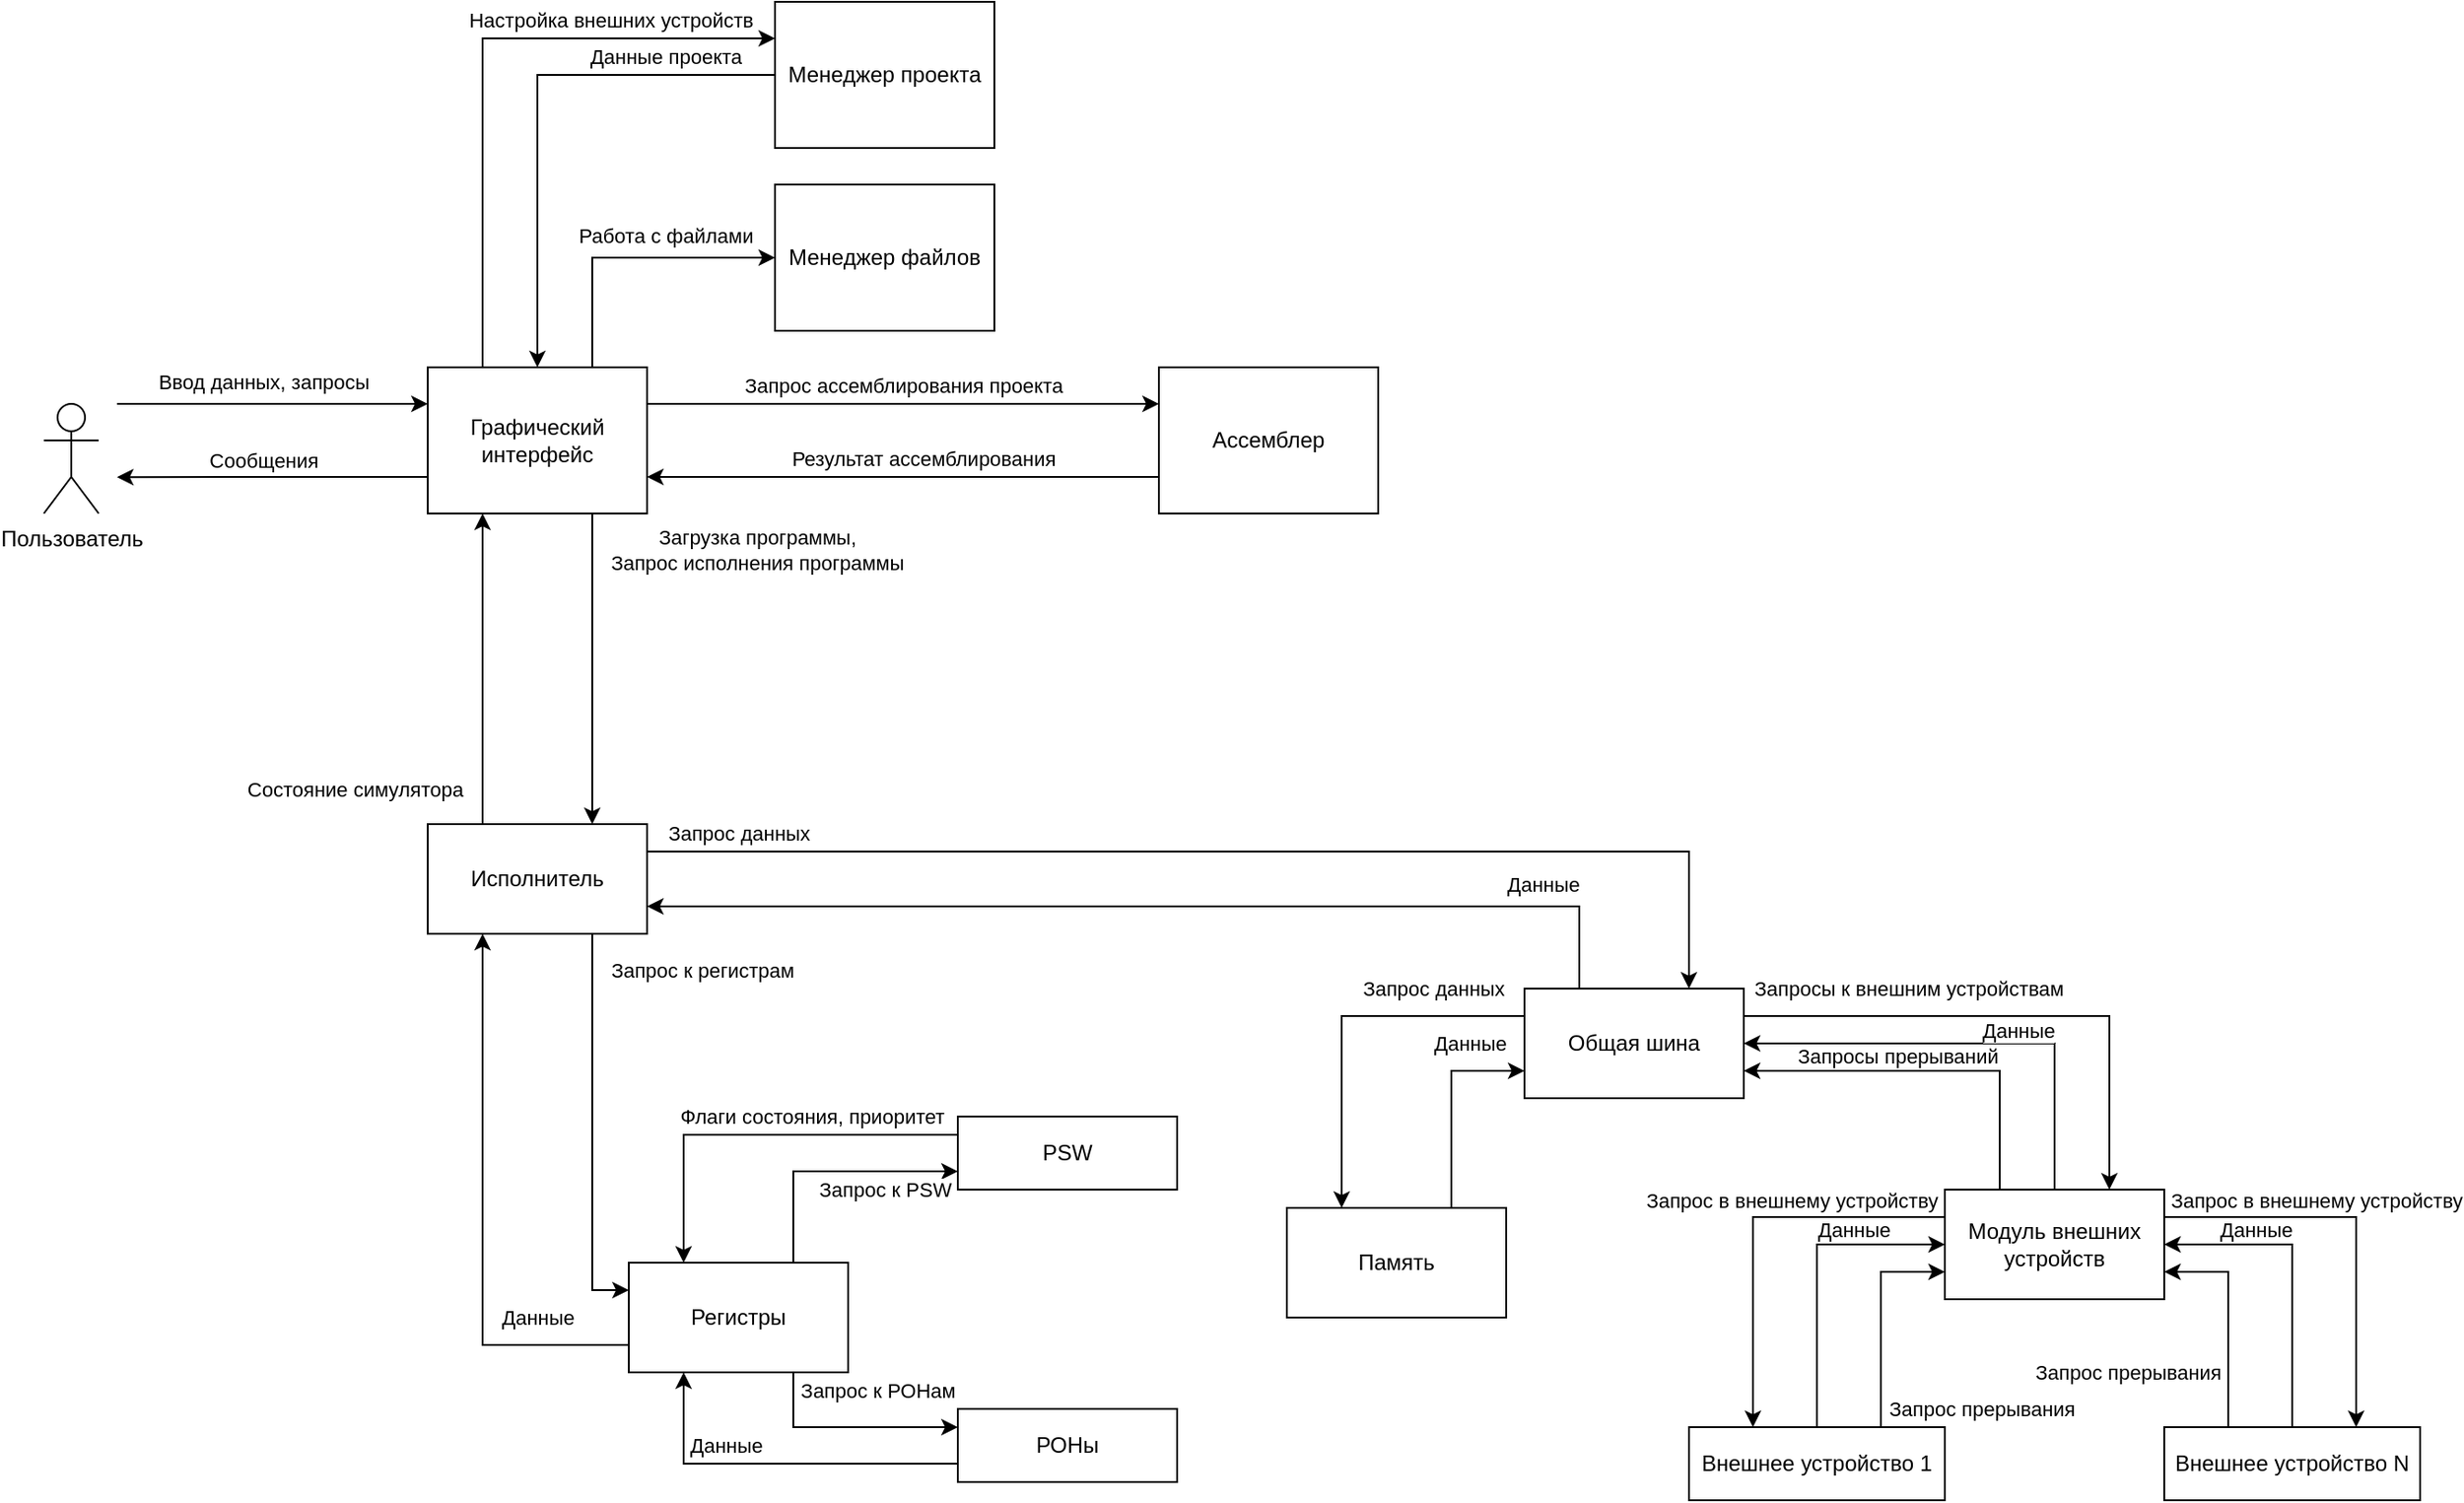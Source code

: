 <mxfile version="22.1.11" type="device">
  <diagram name="main" id="diJvZJ9ZoS2uBefCGKdB">
    <mxGraphModel dx="3187" dy="1733" grid="1" gridSize="10" guides="1" tooltips="1" connect="1" arrows="1" fold="1" page="1" pageScale="1" pageWidth="1654" pageHeight="1169" math="0" shadow="0">
      <root>
        <mxCell id="0" />
        <mxCell id="1" parent="0" />
        <mxCell id="_G7vTM6VIxuFmPQsXjSw-32" style="edgeStyle=orthogonalEdgeStyle;rounded=0;orthogonalLoop=1;jettySize=auto;html=1;exitX=1;exitY=0.25;exitDx=0;exitDy=0;entryX=0;entryY=0.25;entryDx=0;entryDy=0;" parent="1" source="_G7vTM6VIxuFmPQsXjSw-1" target="_G7vTM6VIxuFmPQsXjSw-2" edge="1">
          <mxGeometry relative="1" as="geometry" />
        </mxCell>
        <mxCell id="_G7vTM6VIxuFmPQsXjSw-33" value="Запрос ассемблирования проекта" style="edgeLabel;html=1;align=center;verticalAlign=middle;resizable=0;points=[];" parent="_G7vTM6VIxuFmPQsXjSw-32" vertex="1" connectable="0">
          <mxGeometry x="-0.645" y="-2" relative="1" as="geometry">
            <mxPoint x="90" y="-12" as="offset" />
          </mxGeometry>
        </mxCell>
        <mxCell id="_G7vTM6VIxuFmPQsXjSw-34" style="edgeStyle=orthogonalEdgeStyle;rounded=0;orthogonalLoop=1;jettySize=auto;html=1;exitX=0.75;exitY=1;exitDx=0;exitDy=0;entryX=0.75;entryY=0;entryDx=0;entryDy=0;" parent="1" source="_G7vTM6VIxuFmPQsXjSw-1" target="_G7vTM6VIxuFmPQsXjSw-3" edge="1">
          <mxGeometry relative="1" as="geometry" />
        </mxCell>
        <mxCell id="_G7vTM6VIxuFmPQsXjSw-35" value="Загрузка программы,&lt;br&gt;Запрос исполнения программы" style="edgeLabel;html=1;align=center;verticalAlign=middle;resizable=0;points=[];" parent="_G7vTM6VIxuFmPQsXjSw-34" vertex="1" connectable="0">
          <mxGeometry x="-0.2" y="2" relative="1" as="geometry">
            <mxPoint x="88" y="-48" as="offset" />
          </mxGeometry>
        </mxCell>
        <mxCell id="_G7vTM6VIxuFmPQsXjSw-46" style="edgeStyle=orthogonalEdgeStyle;rounded=0;orthogonalLoop=1;jettySize=auto;html=1;exitX=0;exitY=0.75;exitDx=0;exitDy=0;" parent="1" source="_G7vTM6VIxuFmPQsXjSw-1" edge="1">
          <mxGeometry relative="1" as="geometry">
            <mxPoint x="80" y="280.13" as="targetPoint" />
          </mxGeometry>
        </mxCell>
        <mxCell id="_G7vTM6VIxuFmPQsXjSw-47" value="Сообщения" style="edgeLabel;html=1;align=center;verticalAlign=middle;resizable=0;points=[];" parent="_G7vTM6VIxuFmPQsXjSw-46" vertex="1" connectable="0">
          <mxGeometry x="0.602" y="-1" relative="1" as="geometry">
            <mxPoint x="46" y="-9" as="offset" />
          </mxGeometry>
        </mxCell>
        <mxCell id="wsUYUHAe7eMuuSLfLsTf-23" style="edgeStyle=orthogonalEdgeStyle;rounded=0;orthogonalLoop=1;jettySize=auto;html=1;exitX=0.25;exitY=0;exitDx=0;exitDy=0;entryX=0;entryY=0.25;entryDx=0;entryDy=0;" edge="1" parent="1" source="_G7vTM6VIxuFmPQsXjSw-1" target="wsUYUHAe7eMuuSLfLsTf-21">
          <mxGeometry relative="1" as="geometry" />
        </mxCell>
        <mxCell id="wsUYUHAe7eMuuSLfLsTf-24" value="Настройка внешних устройств" style="edgeLabel;html=1;align=center;verticalAlign=middle;resizable=0;points=[];" vertex="1" connectable="0" parent="wsUYUHAe7eMuuSLfLsTf-23">
          <mxGeometry x="0.337" y="-3" relative="1" as="geometry">
            <mxPoint x="22" y="-13" as="offset" />
          </mxGeometry>
        </mxCell>
        <mxCell id="wsUYUHAe7eMuuSLfLsTf-27" style="edgeStyle=orthogonalEdgeStyle;rounded=0;orthogonalLoop=1;jettySize=auto;html=1;exitX=0.75;exitY=0;exitDx=0;exitDy=0;entryX=0;entryY=0.5;entryDx=0;entryDy=0;" edge="1" parent="1" source="_G7vTM6VIxuFmPQsXjSw-1" target="wsUYUHAe7eMuuSLfLsTf-22">
          <mxGeometry relative="1" as="geometry" />
        </mxCell>
        <mxCell id="wsUYUHAe7eMuuSLfLsTf-28" value="Работа с файлами" style="edgeLabel;html=1;align=center;verticalAlign=middle;resizable=0;points=[];" vertex="1" connectable="0" parent="wsUYUHAe7eMuuSLfLsTf-27">
          <mxGeometry x="0.397" relative="1" as="geometry">
            <mxPoint x="-12" y="-12" as="offset" />
          </mxGeometry>
        </mxCell>
        <mxCell id="_G7vTM6VIxuFmPQsXjSw-1" value="Графический интерфейс" style="rounded=0;whiteSpace=wrap;html=1;" parent="1" vertex="1">
          <mxGeometry x="250" y="220" width="120" height="80" as="geometry" />
        </mxCell>
        <mxCell id="wsUYUHAe7eMuuSLfLsTf-19" style="edgeStyle=orthogonalEdgeStyle;rounded=0;orthogonalLoop=1;jettySize=auto;html=1;exitX=0;exitY=0.75;exitDx=0;exitDy=0;entryX=1;entryY=0.75;entryDx=0;entryDy=0;" edge="1" parent="1" source="_G7vTM6VIxuFmPQsXjSw-2" target="_G7vTM6VIxuFmPQsXjSw-1">
          <mxGeometry relative="1" as="geometry" />
        </mxCell>
        <mxCell id="wsUYUHAe7eMuuSLfLsTf-20" value="Результат ассемблирования" style="edgeLabel;html=1;align=center;verticalAlign=middle;resizable=0;points=[];" vertex="1" connectable="0" parent="wsUYUHAe7eMuuSLfLsTf-19">
          <mxGeometry x="0.638" y="-2" relative="1" as="geometry">
            <mxPoint x="100" y="-8" as="offset" />
          </mxGeometry>
        </mxCell>
        <mxCell id="_G7vTM6VIxuFmPQsXjSw-2" value="Ассемблер" style="rounded=0;whiteSpace=wrap;html=1;" parent="1" vertex="1">
          <mxGeometry x="650" y="220" width="120" height="80" as="geometry" />
        </mxCell>
        <mxCell id="_G7vTM6VIxuFmPQsXjSw-8" style="edgeStyle=orthogonalEdgeStyle;rounded=0;orthogonalLoop=1;jettySize=auto;html=1;exitX=0.25;exitY=0;exitDx=0;exitDy=0;entryX=0.25;entryY=1;entryDx=0;entryDy=0;" parent="1" source="_G7vTM6VIxuFmPQsXjSw-3" target="_G7vTM6VIxuFmPQsXjSw-1" edge="1">
          <mxGeometry relative="1" as="geometry" />
        </mxCell>
        <mxCell id="_G7vTM6VIxuFmPQsXjSw-9" value="Состояние симулятора" style="edgeLabel;html=1;align=center;verticalAlign=middle;resizable=0;points=[];" parent="_G7vTM6VIxuFmPQsXjSw-8" vertex="1" connectable="0">
          <mxGeometry x="0.066" y="-1" relative="1" as="geometry">
            <mxPoint x="-71" y="71" as="offset" />
          </mxGeometry>
        </mxCell>
        <mxCell id="Mw8FdT8Y1kT5ITkczhOY-2" style="edgeStyle=orthogonalEdgeStyle;rounded=0;orthogonalLoop=1;jettySize=auto;html=1;exitX=1;exitY=0.25;exitDx=0;exitDy=0;entryX=0.75;entryY=0;entryDx=0;entryDy=0;" edge="1" parent="1" source="Mw8FdT8Y1kT5ITkczhOY-17" target="Mw8FdT8Y1kT5ITkczhOY-1">
          <mxGeometry relative="1" as="geometry" />
        </mxCell>
        <mxCell id="Mw8FdT8Y1kT5ITkczhOY-3" value="Запросы к внешним устройствам" style="edgeLabel;html=1;align=center;verticalAlign=middle;resizable=0;points=[];" vertex="1" connectable="0" parent="Mw8FdT8Y1kT5ITkczhOY-2">
          <mxGeometry x="-0.709" y="3" relative="1" as="geometry">
            <mxPoint x="47" y="-12" as="offset" />
          </mxGeometry>
        </mxCell>
        <mxCell id="wsUYUHAe7eMuuSLfLsTf-15" style="edgeStyle=orthogonalEdgeStyle;rounded=0;orthogonalLoop=1;jettySize=auto;html=1;exitX=0.75;exitY=1;exitDx=0;exitDy=0;entryX=0;entryY=0.25;entryDx=0;entryDy=0;" edge="1" parent="1" source="_G7vTM6VIxuFmPQsXjSw-3" target="wsUYUHAe7eMuuSLfLsTf-3">
          <mxGeometry relative="1" as="geometry" />
        </mxCell>
        <mxCell id="wsUYUHAe7eMuuSLfLsTf-17" value="Запрос к регистрам" style="edgeLabel;html=1;align=center;verticalAlign=middle;resizable=0;points=[];" vertex="1" connectable="0" parent="wsUYUHAe7eMuuSLfLsTf-15">
          <mxGeometry x="-0.563" y="1" relative="1" as="geometry">
            <mxPoint x="59" y="-27" as="offset" />
          </mxGeometry>
        </mxCell>
        <mxCell id="wsUYUHAe7eMuuSLfLsTf-29" style="edgeStyle=orthogonalEdgeStyle;rounded=0;orthogonalLoop=1;jettySize=auto;html=1;exitX=1;exitY=0.25;exitDx=0;exitDy=0;entryX=0.75;entryY=0;entryDx=0;entryDy=0;" edge="1" parent="1" source="_G7vTM6VIxuFmPQsXjSw-3" target="Mw8FdT8Y1kT5ITkczhOY-17">
          <mxGeometry relative="1" as="geometry" />
        </mxCell>
        <mxCell id="wsUYUHAe7eMuuSLfLsTf-31" value="Запрос данных" style="edgeLabel;html=1;align=center;verticalAlign=middle;resizable=0;points=[];" vertex="1" connectable="0" parent="wsUYUHAe7eMuuSLfLsTf-29">
          <mxGeometry x="-0.881" y="3" relative="1" as="geometry">
            <mxPoint x="11" y="-7" as="offset" />
          </mxGeometry>
        </mxCell>
        <mxCell id="_G7vTM6VIxuFmPQsXjSw-3" value="Исполнитель" style="rounded=0;whiteSpace=wrap;html=1;" parent="1" vertex="1">
          <mxGeometry x="250" y="470" width="120" height="60" as="geometry" />
        </mxCell>
        <mxCell id="_G7vTM6VIxuFmPQsXjSw-15" value="Пользователь" style="shape=umlActor;verticalLabelPosition=bottom;verticalAlign=top;html=1;outlineConnect=0;" parent="1" vertex="1">
          <mxGeometry x="40" y="240" width="30" height="60" as="geometry" />
        </mxCell>
        <mxCell id="_G7vTM6VIxuFmPQsXjSw-30" value="" style="endArrow=classic;html=1;rounded=0;entryX=0;entryY=0.25;entryDx=0;entryDy=0;" parent="1" target="_G7vTM6VIxuFmPQsXjSw-1" edge="1">
          <mxGeometry width="50" height="50" relative="1" as="geometry">
            <mxPoint x="80" y="240" as="sourcePoint" />
            <mxPoint x="310" y="250" as="targetPoint" />
          </mxGeometry>
        </mxCell>
        <mxCell id="_G7vTM6VIxuFmPQsXjSw-31" value="Ввод данных, запросы" style="edgeLabel;html=1;align=center;verticalAlign=middle;resizable=0;points=[];" parent="_G7vTM6VIxuFmPQsXjSw-30" vertex="1" connectable="0">
          <mxGeometry x="-0.715" y="-1" relative="1" as="geometry">
            <mxPoint x="56" y="-13" as="offset" />
          </mxGeometry>
        </mxCell>
        <mxCell id="Mw8FdT8Y1kT5ITkczhOY-37" style="edgeStyle=orthogonalEdgeStyle;rounded=0;orthogonalLoop=1;jettySize=auto;html=1;exitX=0.5;exitY=0;exitDx=0;exitDy=0;entryX=0;entryY=0.5;entryDx=0;entryDy=0;" edge="1" parent="1" source="_G7vTM6VIxuFmPQsXjSw-37" target="Mw8FdT8Y1kT5ITkczhOY-1">
          <mxGeometry relative="1" as="geometry" />
        </mxCell>
        <mxCell id="Mw8FdT8Y1kT5ITkczhOY-40" value="Данные" style="edgeLabel;html=1;align=center;verticalAlign=middle;resizable=0;points=[];" vertex="1" connectable="0" parent="Mw8FdT8Y1kT5ITkczhOY-37">
          <mxGeometry x="-0.069" y="-2" relative="1" as="geometry">
            <mxPoint x="18" y="-29" as="offset" />
          </mxGeometry>
        </mxCell>
        <mxCell id="_G7vTM6VIxuFmPQsXjSw-37" value="Внешнее устройство 1" style="rounded=0;whiteSpace=wrap;html=1;" parent="1" vertex="1">
          <mxGeometry x="940" y="800" width="140" height="40" as="geometry" />
        </mxCell>
        <mxCell id="Mw8FdT8Y1kT5ITkczhOY-38" style="edgeStyle=orthogonalEdgeStyle;rounded=0;orthogonalLoop=1;jettySize=auto;html=1;exitX=0.5;exitY=0;exitDx=0;exitDy=0;entryX=1;entryY=0.5;entryDx=0;entryDy=0;" edge="1" parent="1" source="_G7vTM6VIxuFmPQsXjSw-38" target="Mw8FdT8Y1kT5ITkczhOY-1">
          <mxGeometry relative="1" as="geometry" />
        </mxCell>
        <mxCell id="Mw8FdT8Y1kT5ITkczhOY-39" value="Данные" style="edgeLabel;html=1;align=center;verticalAlign=middle;resizable=0;points=[];" vertex="1" connectable="0" parent="Mw8FdT8Y1kT5ITkczhOY-38">
          <mxGeometry x="0.061" y="1" relative="1" as="geometry">
            <mxPoint x="-19" y="-18" as="offset" />
          </mxGeometry>
        </mxCell>
        <mxCell id="Mw8FdT8Y1kT5ITkczhOY-43" style="edgeStyle=orthogonalEdgeStyle;rounded=0;orthogonalLoop=1;jettySize=auto;html=1;exitX=0.25;exitY=0;exitDx=0;exitDy=0;entryX=1;entryY=0.75;entryDx=0;entryDy=0;" edge="1" parent="1" source="_G7vTM6VIxuFmPQsXjSw-38" target="Mw8FdT8Y1kT5ITkczhOY-1">
          <mxGeometry relative="1" as="geometry" />
        </mxCell>
        <mxCell id="Mw8FdT8Y1kT5ITkczhOY-44" value="Запрос прерывания" style="edgeLabel;html=1;align=center;verticalAlign=middle;resizable=0;points=[];" vertex="1" connectable="0" parent="Mw8FdT8Y1kT5ITkczhOY-43">
          <mxGeometry x="-0.715" y="-1" relative="1" as="geometry">
            <mxPoint x="-56" y="-13" as="offset" />
          </mxGeometry>
        </mxCell>
        <mxCell id="_G7vTM6VIxuFmPQsXjSw-38" value="Внешнее устройство N" style="rounded=0;whiteSpace=wrap;html=1;" parent="1" vertex="1">
          <mxGeometry x="1200" y="800" width="140" height="40" as="geometry" />
        </mxCell>
        <mxCell id="Mw8FdT8Y1kT5ITkczhOY-29" style="edgeStyle=orthogonalEdgeStyle;rounded=0;orthogonalLoop=1;jettySize=auto;html=1;exitX=0.5;exitY=0;exitDx=0;exitDy=0;entryX=1;entryY=0.5;entryDx=0;entryDy=0;" edge="1" parent="1" source="Mw8FdT8Y1kT5ITkczhOY-1" target="Mw8FdT8Y1kT5ITkczhOY-17">
          <mxGeometry relative="1" as="geometry" />
        </mxCell>
        <mxCell id="Mw8FdT8Y1kT5ITkczhOY-30" value="Данные" style="edgeLabel;html=1;align=center;verticalAlign=middle;resizable=0;points=[];" vertex="1" connectable="0" parent="Mw8FdT8Y1kT5ITkczhOY-29">
          <mxGeometry x="-0.707" y="1" relative="1" as="geometry">
            <mxPoint x="-19" y="-51" as="offset" />
          </mxGeometry>
        </mxCell>
        <mxCell id="Mw8FdT8Y1kT5ITkczhOY-31" style="edgeStyle=orthogonalEdgeStyle;rounded=0;orthogonalLoop=1;jettySize=auto;html=1;exitX=0.25;exitY=0;exitDx=0;exitDy=0;entryX=1;entryY=0.75;entryDx=0;entryDy=0;" edge="1" parent="1" source="Mw8FdT8Y1kT5ITkczhOY-1" target="Mw8FdT8Y1kT5ITkczhOY-17">
          <mxGeometry relative="1" as="geometry" />
        </mxCell>
        <mxCell id="Mw8FdT8Y1kT5ITkczhOY-32" value="Запросы прерываний" style="edgeLabel;html=1;align=center;verticalAlign=middle;resizable=0;points=[];" vertex="1" connectable="0" parent="Mw8FdT8Y1kT5ITkczhOY-31">
          <mxGeometry x="0.044" y="-2" relative="1" as="geometry">
            <mxPoint x="-14" y="-6" as="offset" />
          </mxGeometry>
        </mxCell>
        <mxCell id="Mw8FdT8Y1kT5ITkczhOY-33" style="edgeStyle=orthogonalEdgeStyle;rounded=0;orthogonalLoop=1;jettySize=auto;html=1;exitX=0;exitY=0.25;exitDx=0;exitDy=0;entryX=0.25;entryY=0;entryDx=0;entryDy=0;" edge="1" parent="1" source="Mw8FdT8Y1kT5ITkczhOY-1" target="_G7vTM6VIxuFmPQsXjSw-37">
          <mxGeometry relative="1" as="geometry" />
        </mxCell>
        <mxCell id="Mw8FdT8Y1kT5ITkczhOY-36" value="Запрос в внешнему устройству" style="edgeLabel;html=1;align=center;verticalAlign=middle;resizable=0;points=[];" vertex="1" connectable="0" parent="Mw8FdT8Y1kT5ITkczhOY-33">
          <mxGeometry x="-0.303" y="2" relative="1" as="geometry">
            <mxPoint x="-8" y="-11" as="offset" />
          </mxGeometry>
        </mxCell>
        <mxCell id="Mw8FdT8Y1kT5ITkczhOY-1" value="Модуль внешних устройств" style="rounded=0;whiteSpace=wrap;html=1;" vertex="1" parent="1">
          <mxGeometry x="1080" y="670" width="120" height="60" as="geometry" />
        </mxCell>
        <mxCell id="Mw8FdT8Y1kT5ITkczhOY-24" style="edgeStyle=orthogonalEdgeStyle;rounded=0;orthogonalLoop=1;jettySize=auto;html=1;exitX=0;exitY=0.25;exitDx=0;exitDy=0;entryX=0.25;entryY=0;entryDx=0;entryDy=0;" edge="1" parent="1" source="Mw8FdT8Y1kT5ITkczhOY-17" target="Mw8FdT8Y1kT5ITkczhOY-19">
          <mxGeometry relative="1" as="geometry" />
        </mxCell>
        <mxCell id="Mw8FdT8Y1kT5ITkczhOY-25" value="Запрос данных" style="edgeLabel;html=1;align=center;verticalAlign=middle;resizable=0;points=[];" vertex="1" connectable="0" parent="Mw8FdT8Y1kT5ITkczhOY-24">
          <mxGeometry x="-0.389" y="-3" relative="1" as="geometry">
            <mxPoint x="12" y="-12" as="offset" />
          </mxGeometry>
        </mxCell>
        <mxCell id="wsUYUHAe7eMuuSLfLsTf-30" style="edgeStyle=orthogonalEdgeStyle;rounded=0;orthogonalLoop=1;jettySize=auto;html=1;exitX=0.25;exitY=0;exitDx=0;exitDy=0;entryX=1;entryY=0.75;entryDx=0;entryDy=0;" edge="1" parent="1" source="Mw8FdT8Y1kT5ITkczhOY-17" target="_G7vTM6VIxuFmPQsXjSw-3">
          <mxGeometry relative="1" as="geometry" />
        </mxCell>
        <mxCell id="wsUYUHAe7eMuuSLfLsTf-32" value="Данные" style="edgeLabel;html=1;align=center;verticalAlign=middle;resizable=0;points=[];" vertex="1" connectable="0" parent="wsUYUHAe7eMuuSLfLsTf-30">
          <mxGeometry x="-0.683" y="1" relative="1" as="geometry">
            <mxPoint x="23" y="-13" as="offset" />
          </mxGeometry>
        </mxCell>
        <mxCell id="Mw8FdT8Y1kT5ITkczhOY-17" value="Общая шина" style="rounded=0;whiteSpace=wrap;html=1;" vertex="1" parent="1">
          <mxGeometry x="850" y="560" width="120" height="60" as="geometry" />
        </mxCell>
        <mxCell id="Mw8FdT8Y1kT5ITkczhOY-26" style="edgeStyle=orthogonalEdgeStyle;rounded=0;orthogonalLoop=1;jettySize=auto;html=1;exitX=0.75;exitY=0;exitDx=0;exitDy=0;entryX=0;entryY=0.75;entryDx=0;entryDy=0;" edge="1" parent="1" source="Mw8FdT8Y1kT5ITkczhOY-19" target="Mw8FdT8Y1kT5ITkczhOY-17">
          <mxGeometry relative="1" as="geometry" />
        </mxCell>
        <mxCell id="Mw8FdT8Y1kT5ITkczhOY-27" value="Данные" style="edgeLabel;html=1;align=center;verticalAlign=middle;resizable=0;points=[];" vertex="1" connectable="0" parent="Mw8FdT8Y1kT5ITkczhOY-26">
          <mxGeometry x="-0.68" y="-1" relative="1" as="geometry">
            <mxPoint x="9" y="-72" as="offset" />
          </mxGeometry>
        </mxCell>
        <mxCell id="Mw8FdT8Y1kT5ITkczhOY-19" value="Память" style="rounded=0;whiteSpace=wrap;html=1;" vertex="1" parent="1">
          <mxGeometry x="720" y="680" width="120" height="60" as="geometry" />
        </mxCell>
        <mxCell id="Mw8FdT8Y1kT5ITkczhOY-34" style="edgeStyle=orthogonalEdgeStyle;rounded=0;orthogonalLoop=1;jettySize=auto;html=1;exitX=1;exitY=0.25;exitDx=0;exitDy=0;entryX=0.75;entryY=0;entryDx=0;entryDy=0;" edge="1" parent="1" source="Mw8FdT8Y1kT5ITkczhOY-1" target="_G7vTM6VIxuFmPQsXjSw-38">
          <mxGeometry relative="1" as="geometry" />
        </mxCell>
        <mxCell id="Mw8FdT8Y1kT5ITkczhOY-35" value="Запрос в внешнему устройству" style="edgeLabel;html=1;align=center;verticalAlign=middle;resizable=0;points=[];" vertex="1" connectable="0" parent="Mw8FdT8Y1kT5ITkczhOY-34">
          <mxGeometry x="-0.821" y="1" relative="1" as="geometry">
            <mxPoint x="63" y="-8" as="offset" />
          </mxGeometry>
        </mxCell>
        <mxCell id="Mw8FdT8Y1kT5ITkczhOY-41" style="edgeStyle=orthogonalEdgeStyle;rounded=0;orthogonalLoop=1;jettySize=auto;html=1;exitX=0.75;exitY=0;exitDx=0;exitDy=0;entryX=0;entryY=0.75;entryDx=0;entryDy=0;" edge="1" parent="1" source="_G7vTM6VIxuFmPQsXjSw-37" target="Mw8FdT8Y1kT5ITkczhOY-1">
          <mxGeometry relative="1" as="geometry" />
        </mxCell>
        <mxCell id="Mw8FdT8Y1kT5ITkczhOY-42" value="Запрос прерывания" style="edgeLabel;html=1;align=center;verticalAlign=middle;resizable=0;points=[];" vertex="1" connectable="0" parent="Mw8FdT8Y1kT5ITkczhOY-41">
          <mxGeometry x="-0.679" relative="1" as="geometry">
            <mxPoint x="55" y="9" as="offset" />
          </mxGeometry>
        </mxCell>
        <mxCell id="wsUYUHAe7eMuuSLfLsTf-7" style="edgeStyle=orthogonalEdgeStyle;rounded=0;orthogonalLoop=1;jettySize=auto;html=1;exitX=0.75;exitY=1;exitDx=0;exitDy=0;entryX=0;entryY=0.25;entryDx=0;entryDy=0;" edge="1" parent="1" source="wsUYUHAe7eMuuSLfLsTf-3" target="wsUYUHAe7eMuuSLfLsTf-5">
          <mxGeometry relative="1" as="geometry" />
        </mxCell>
        <mxCell id="wsUYUHAe7eMuuSLfLsTf-13" value="Запрос к РОНам" style="edgeLabel;html=1;align=center;verticalAlign=middle;resizable=0;points=[];" vertex="1" connectable="0" parent="wsUYUHAe7eMuuSLfLsTf-7">
          <mxGeometry x="-0.028" relative="1" as="geometry">
            <mxPoint x="17" y="-20" as="offset" />
          </mxGeometry>
        </mxCell>
        <mxCell id="wsUYUHAe7eMuuSLfLsTf-9" style="edgeStyle=orthogonalEdgeStyle;rounded=0;orthogonalLoop=1;jettySize=auto;html=1;exitX=0.75;exitY=0;exitDx=0;exitDy=0;entryX=0;entryY=0.75;entryDx=0;entryDy=0;" edge="1" parent="1" source="wsUYUHAe7eMuuSLfLsTf-3" target="wsUYUHAe7eMuuSLfLsTf-4">
          <mxGeometry relative="1" as="geometry">
            <mxPoint x="490" y="660" as="targetPoint" />
          </mxGeometry>
        </mxCell>
        <mxCell id="wsUYUHAe7eMuuSLfLsTf-11" value="Запрос к PSW" style="edgeLabel;html=1;align=center;verticalAlign=middle;resizable=0;points=[];" vertex="1" connectable="0" parent="wsUYUHAe7eMuuSLfLsTf-9">
          <mxGeometry x="0.016" y="-1" relative="1" as="geometry">
            <mxPoint x="29" y="9" as="offset" />
          </mxGeometry>
        </mxCell>
        <mxCell id="wsUYUHAe7eMuuSLfLsTf-16" style="edgeStyle=orthogonalEdgeStyle;rounded=0;orthogonalLoop=1;jettySize=auto;html=1;exitX=0;exitY=0.75;exitDx=0;exitDy=0;entryX=0.25;entryY=1;entryDx=0;entryDy=0;" edge="1" parent="1" source="wsUYUHAe7eMuuSLfLsTf-3" target="_G7vTM6VIxuFmPQsXjSw-3">
          <mxGeometry relative="1" as="geometry" />
        </mxCell>
        <mxCell id="wsUYUHAe7eMuuSLfLsTf-18" value="Данные" style="edgeLabel;html=1;align=center;verticalAlign=middle;resizable=0;points=[];" vertex="1" connectable="0" parent="wsUYUHAe7eMuuSLfLsTf-16">
          <mxGeometry x="0.356" y="1" relative="1" as="geometry">
            <mxPoint x="31" y="112" as="offset" />
          </mxGeometry>
        </mxCell>
        <mxCell id="wsUYUHAe7eMuuSLfLsTf-3" value="Регистры" style="rounded=0;whiteSpace=wrap;html=1;" vertex="1" parent="1">
          <mxGeometry x="360" y="710" width="120" height="60" as="geometry" />
        </mxCell>
        <mxCell id="wsUYUHAe7eMuuSLfLsTf-10" style="edgeStyle=orthogonalEdgeStyle;rounded=0;orthogonalLoop=1;jettySize=auto;html=1;exitX=0;exitY=0.25;exitDx=0;exitDy=0;entryX=0.25;entryY=0;entryDx=0;entryDy=0;" edge="1" parent="1" source="wsUYUHAe7eMuuSLfLsTf-4" target="wsUYUHAe7eMuuSLfLsTf-3">
          <mxGeometry relative="1" as="geometry" />
        </mxCell>
        <mxCell id="wsUYUHAe7eMuuSLfLsTf-12" value="Флаги состояния, приоритет" style="edgeLabel;html=1;align=center;verticalAlign=middle;resizable=0;points=[];" vertex="1" connectable="0" parent="wsUYUHAe7eMuuSLfLsTf-10">
          <mxGeometry x="-0.36" y="-1" relative="1" as="geometry">
            <mxPoint x="-10" y="-9" as="offset" />
          </mxGeometry>
        </mxCell>
        <mxCell id="wsUYUHAe7eMuuSLfLsTf-4" value="PSW" style="rounded=0;whiteSpace=wrap;html=1;" vertex="1" parent="1">
          <mxGeometry x="540" y="630" width="120" height="40" as="geometry" />
        </mxCell>
        <mxCell id="wsUYUHAe7eMuuSLfLsTf-8" style="edgeStyle=orthogonalEdgeStyle;rounded=0;orthogonalLoop=1;jettySize=auto;html=1;exitX=0;exitY=0.75;exitDx=0;exitDy=0;entryX=0.25;entryY=1;entryDx=0;entryDy=0;" edge="1" parent="1" source="wsUYUHAe7eMuuSLfLsTf-5" target="wsUYUHAe7eMuuSLfLsTf-3">
          <mxGeometry relative="1" as="geometry" />
        </mxCell>
        <mxCell id="wsUYUHAe7eMuuSLfLsTf-14" value="Данные" style="edgeLabel;html=1;align=center;verticalAlign=middle;resizable=0;points=[];" vertex="1" connectable="0" parent="wsUYUHAe7eMuuSLfLsTf-8">
          <mxGeometry x="-0.158" y="-1" relative="1" as="geometry">
            <mxPoint x="-43" y="-9" as="offset" />
          </mxGeometry>
        </mxCell>
        <mxCell id="wsUYUHAe7eMuuSLfLsTf-5" value="РОНы" style="rounded=0;whiteSpace=wrap;html=1;" vertex="1" parent="1">
          <mxGeometry x="540" y="790" width="120" height="40" as="geometry" />
        </mxCell>
        <mxCell id="wsUYUHAe7eMuuSLfLsTf-25" style="edgeStyle=orthogonalEdgeStyle;rounded=0;orthogonalLoop=1;jettySize=auto;html=1;exitX=0;exitY=0.5;exitDx=0;exitDy=0;entryX=0.5;entryY=0;entryDx=0;entryDy=0;" edge="1" parent="1" source="wsUYUHAe7eMuuSLfLsTf-21" target="_G7vTM6VIxuFmPQsXjSw-1">
          <mxGeometry relative="1" as="geometry" />
        </mxCell>
        <mxCell id="wsUYUHAe7eMuuSLfLsTf-26" value="Данные проекта" style="edgeLabel;html=1;align=center;verticalAlign=middle;resizable=0;points=[];" vertex="1" connectable="0" parent="wsUYUHAe7eMuuSLfLsTf-25">
          <mxGeometry x="-0.425" relative="1" as="geometry">
            <mxPoint x="23" y="-10" as="offset" />
          </mxGeometry>
        </mxCell>
        <mxCell id="wsUYUHAe7eMuuSLfLsTf-21" value="Менеджер проекта" style="rounded=0;whiteSpace=wrap;html=1;" vertex="1" parent="1">
          <mxGeometry x="440" y="20" width="120" height="80" as="geometry" />
        </mxCell>
        <mxCell id="wsUYUHAe7eMuuSLfLsTf-22" value="Менеджер файлов" style="rounded=0;whiteSpace=wrap;html=1;" vertex="1" parent="1">
          <mxGeometry x="440" y="120" width="120" height="80" as="geometry" />
        </mxCell>
      </root>
    </mxGraphModel>
  </diagram>
</mxfile>
